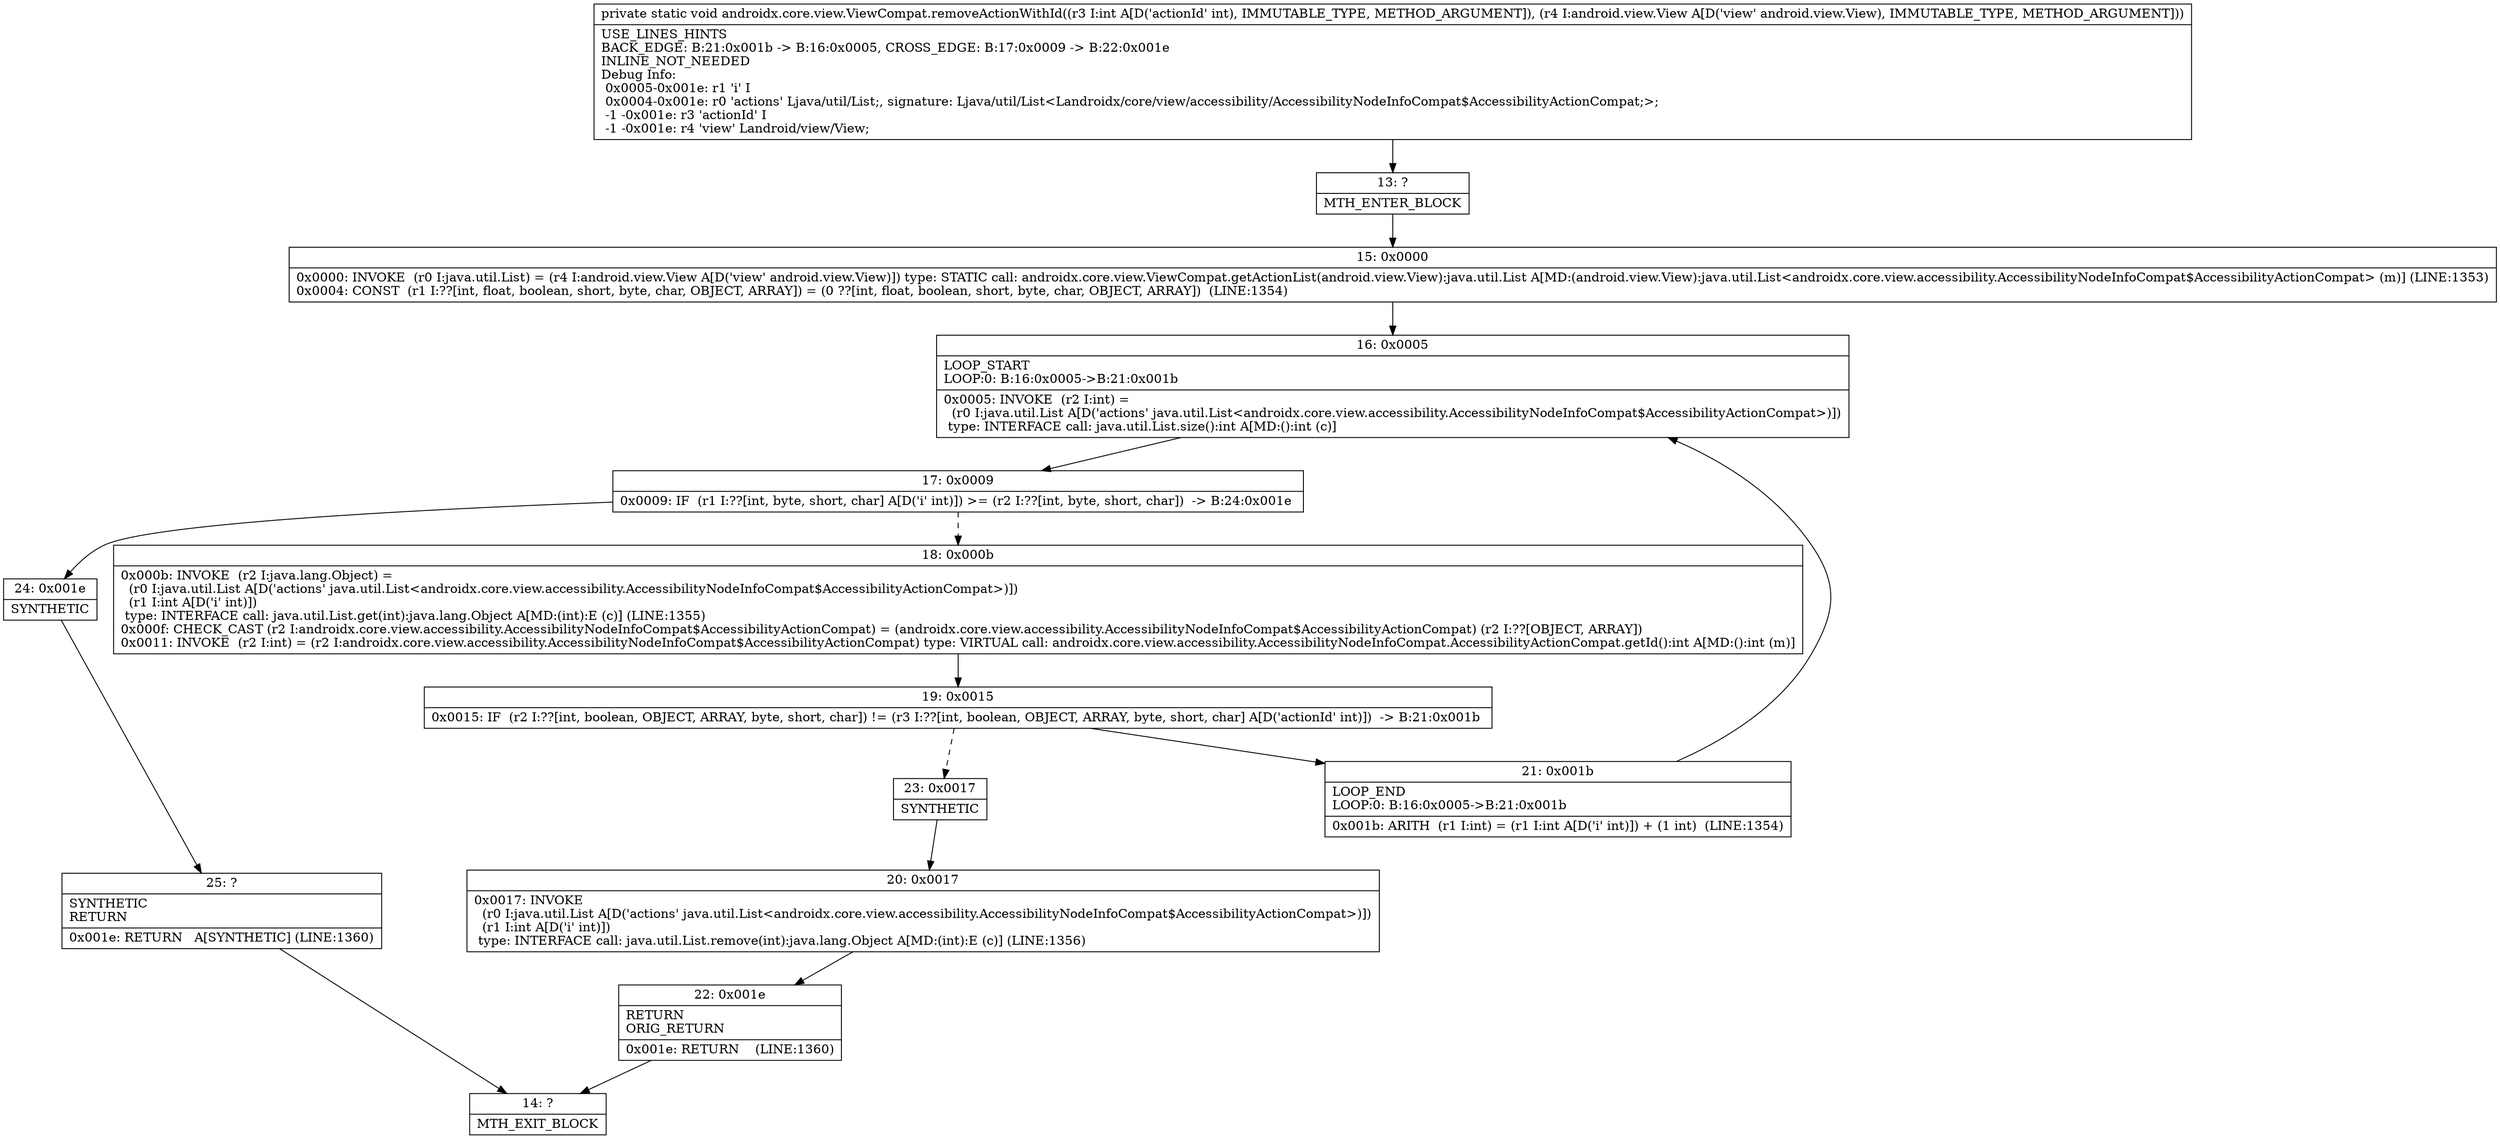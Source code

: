 digraph "CFG forandroidx.core.view.ViewCompat.removeActionWithId(ILandroid\/view\/View;)V" {
Node_13 [shape=record,label="{13\:\ ?|MTH_ENTER_BLOCK\l}"];
Node_15 [shape=record,label="{15\:\ 0x0000|0x0000: INVOKE  (r0 I:java.util.List) = (r4 I:android.view.View A[D('view' android.view.View)]) type: STATIC call: androidx.core.view.ViewCompat.getActionList(android.view.View):java.util.List A[MD:(android.view.View):java.util.List\<androidx.core.view.accessibility.AccessibilityNodeInfoCompat$AccessibilityActionCompat\> (m)] (LINE:1353)\l0x0004: CONST  (r1 I:??[int, float, boolean, short, byte, char, OBJECT, ARRAY]) = (0 ??[int, float, boolean, short, byte, char, OBJECT, ARRAY])  (LINE:1354)\l}"];
Node_16 [shape=record,label="{16\:\ 0x0005|LOOP_START\lLOOP:0: B:16:0x0005\-\>B:21:0x001b\l|0x0005: INVOKE  (r2 I:int) = \l  (r0 I:java.util.List A[D('actions' java.util.List\<androidx.core.view.accessibility.AccessibilityNodeInfoCompat$AccessibilityActionCompat\>)])\l type: INTERFACE call: java.util.List.size():int A[MD:():int (c)]\l}"];
Node_17 [shape=record,label="{17\:\ 0x0009|0x0009: IF  (r1 I:??[int, byte, short, char] A[D('i' int)]) \>= (r2 I:??[int, byte, short, char])  \-\> B:24:0x001e \l}"];
Node_18 [shape=record,label="{18\:\ 0x000b|0x000b: INVOKE  (r2 I:java.lang.Object) = \l  (r0 I:java.util.List A[D('actions' java.util.List\<androidx.core.view.accessibility.AccessibilityNodeInfoCompat$AccessibilityActionCompat\>)])\l  (r1 I:int A[D('i' int)])\l type: INTERFACE call: java.util.List.get(int):java.lang.Object A[MD:(int):E (c)] (LINE:1355)\l0x000f: CHECK_CAST (r2 I:androidx.core.view.accessibility.AccessibilityNodeInfoCompat$AccessibilityActionCompat) = (androidx.core.view.accessibility.AccessibilityNodeInfoCompat$AccessibilityActionCompat) (r2 I:??[OBJECT, ARRAY]) \l0x0011: INVOKE  (r2 I:int) = (r2 I:androidx.core.view.accessibility.AccessibilityNodeInfoCompat$AccessibilityActionCompat) type: VIRTUAL call: androidx.core.view.accessibility.AccessibilityNodeInfoCompat.AccessibilityActionCompat.getId():int A[MD:():int (m)]\l}"];
Node_19 [shape=record,label="{19\:\ 0x0015|0x0015: IF  (r2 I:??[int, boolean, OBJECT, ARRAY, byte, short, char]) != (r3 I:??[int, boolean, OBJECT, ARRAY, byte, short, char] A[D('actionId' int)])  \-\> B:21:0x001b \l}"];
Node_21 [shape=record,label="{21\:\ 0x001b|LOOP_END\lLOOP:0: B:16:0x0005\-\>B:21:0x001b\l|0x001b: ARITH  (r1 I:int) = (r1 I:int A[D('i' int)]) + (1 int)  (LINE:1354)\l}"];
Node_23 [shape=record,label="{23\:\ 0x0017|SYNTHETIC\l}"];
Node_20 [shape=record,label="{20\:\ 0x0017|0x0017: INVOKE  \l  (r0 I:java.util.List A[D('actions' java.util.List\<androidx.core.view.accessibility.AccessibilityNodeInfoCompat$AccessibilityActionCompat\>)])\l  (r1 I:int A[D('i' int)])\l type: INTERFACE call: java.util.List.remove(int):java.lang.Object A[MD:(int):E (c)] (LINE:1356)\l}"];
Node_22 [shape=record,label="{22\:\ 0x001e|RETURN\lORIG_RETURN\l|0x001e: RETURN    (LINE:1360)\l}"];
Node_14 [shape=record,label="{14\:\ ?|MTH_EXIT_BLOCK\l}"];
Node_24 [shape=record,label="{24\:\ 0x001e|SYNTHETIC\l}"];
Node_25 [shape=record,label="{25\:\ ?|SYNTHETIC\lRETURN\l|0x001e: RETURN   A[SYNTHETIC] (LINE:1360)\l}"];
MethodNode[shape=record,label="{private static void androidx.core.view.ViewCompat.removeActionWithId((r3 I:int A[D('actionId' int), IMMUTABLE_TYPE, METHOD_ARGUMENT]), (r4 I:android.view.View A[D('view' android.view.View), IMMUTABLE_TYPE, METHOD_ARGUMENT]))  | USE_LINES_HINTS\lBACK_EDGE: B:21:0x001b \-\> B:16:0x0005, CROSS_EDGE: B:17:0x0009 \-\> B:22:0x001e\lINLINE_NOT_NEEDED\lDebug Info:\l  0x0005\-0x001e: r1 'i' I\l  0x0004\-0x001e: r0 'actions' Ljava\/util\/List;, signature: Ljava\/util\/List\<Landroidx\/core\/view\/accessibility\/AccessibilityNodeInfoCompat$AccessibilityActionCompat;\>;\l  \-1 \-0x001e: r3 'actionId' I\l  \-1 \-0x001e: r4 'view' Landroid\/view\/View;\l}"];
MethodNode -> Node_13;Node_13 -> Node_15;
Node_15 -> Node_16;
Node_16 -> Node_17;
Node_17 -> Node_18[style=dashed];
Node_17 -> Node_24;
Node_18 -> Node_19;
Node_19 -> Node_21;
Node_19 -> Node_23[style=dashed];
Node_21 -> Node_16;
Node_23 -> Node_20;
Node_20 -> Node_22;
Node_22 -> Node_14;
Node_24 -> Node_25;
Node_25 -> Node_14;
}

